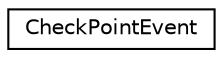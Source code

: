 digraph "Graphical Class Hierarchy"
{
 // LATEX_PDF_SIZE
  edge [fontname="Helvetica",fontsize="10",labelfontname="Helvetica",labelfontsize="10"];
  node [fontname="Helvetica",fontsize="10",shape=record];
  rankdir="LR";
  Node0 [label="CheckPointEvent",height=0.2,width=0.4,color="black", fillcolor="white", style="filled",URL="$struct_check_point_event.html",tooltip="CheckPointEvent structure."];
}
